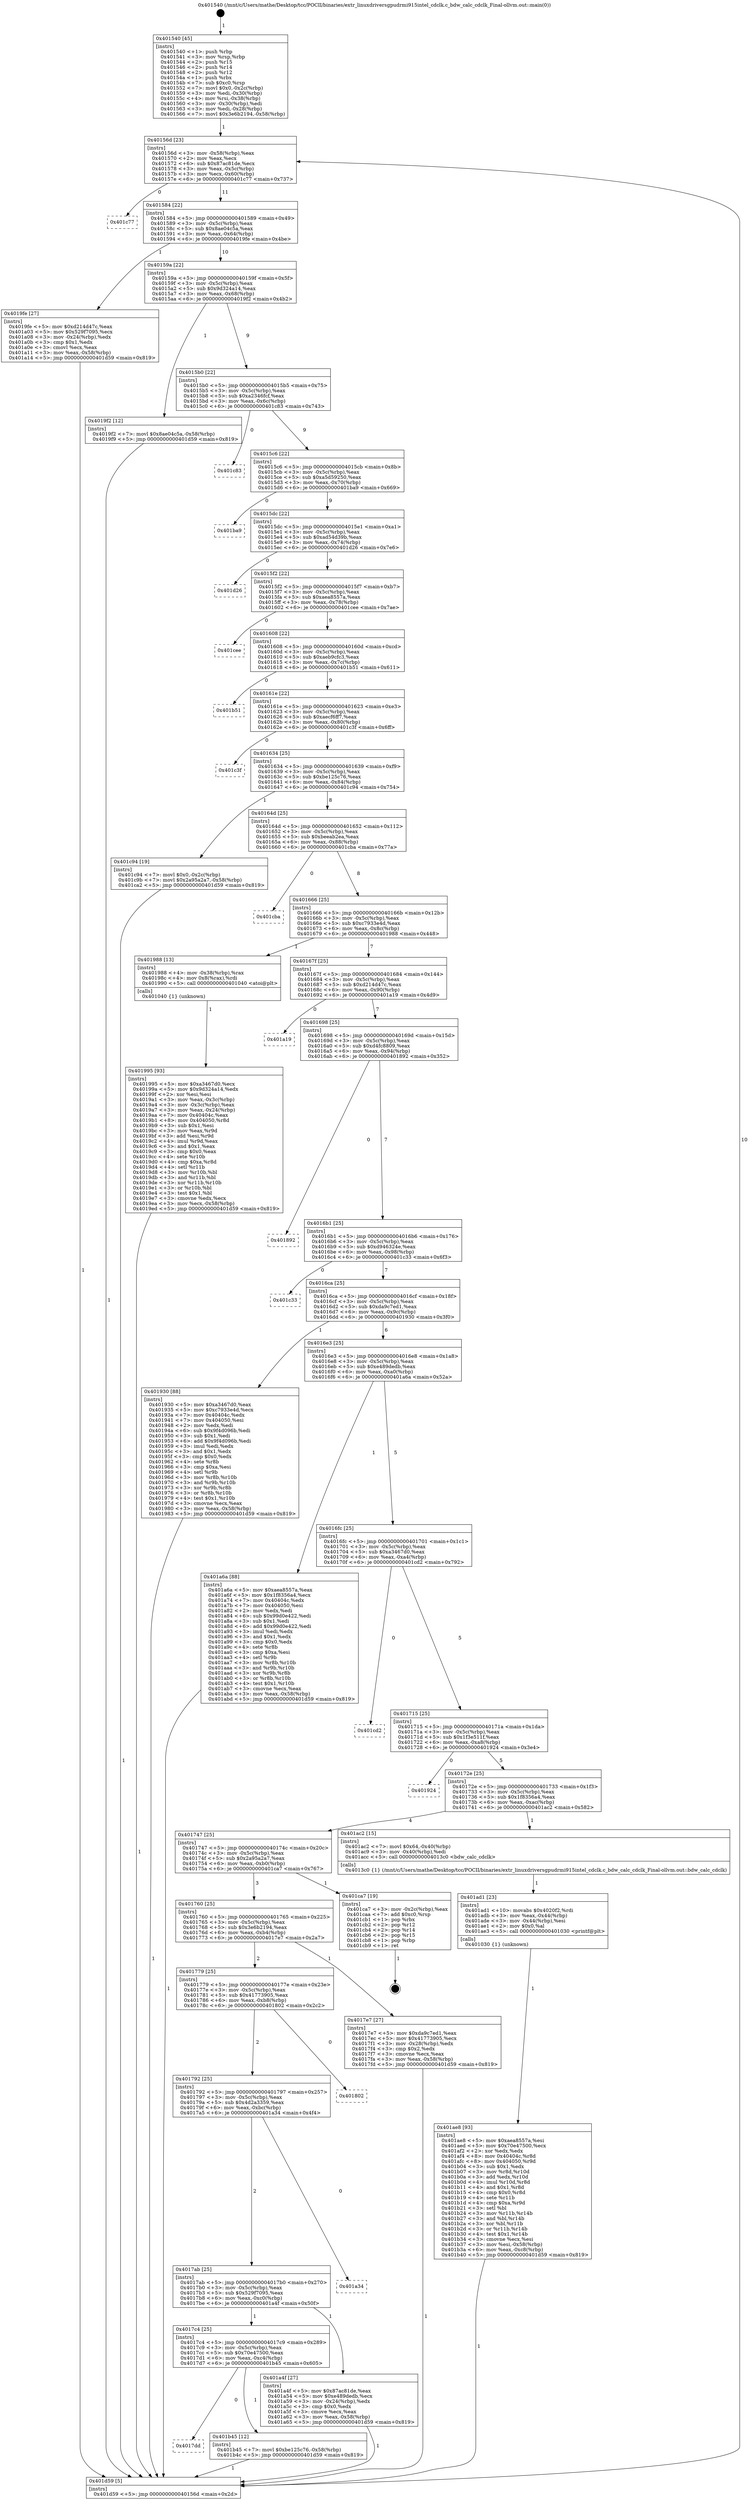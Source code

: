 digraph "0x401540" {
  label = "0x401540 (/mnt/c/Users/mathe/Desktop/tcc/POCII/binaries/extr_linuxdriversgpudrmi915intel_cdclk.c_bdw_calc_cdclk_Final-ollvm.out::main(0))"
  labelloc = "t"
  node[shape=record]

  Entry [label="",width=0.3,height=0.3,shape=circle,fillcolor=black,style=filled]
  "0x40156d" [label="{
     0x40156d [23]\l
     | [instrs]\l
     &nbsp;&nbsp;0x40156d \<+3\>: mov -0x58(%rbp),%eax\l
     &nbsp;&nbsp;0x401570 \<+2\>: mov %eax,%ecx\l
     &nbsp;&nbsp;0x401572 \<+6\>: sub $0x87ac81de,%ecx\l
     &nbsp;&nbsp;0x401578 \<+3\>: mov %eax,-0x5c(%rbp)\l
     &nbsp;&nbsp;0x40157b \<+3\>: mov %ecx,-0x60(%rbp)\l
     &nbsp;&nbsp;0x40157e \<+6\>: je 0000000000401c77 \<main+0x737\>\l
  }"]
  "0x401c77" [label="{
     0x401c77\l
  }", style=dashed]
  "0x401584" [label="{
     0x401584 [22]\l
     | [instrs]\l
     &nbsp;&nbsp;0x401584 \<+5\>: jmp 0000000000401589 \<main+0x49\>\l
     &nbsp;&nbsp;0x401589 \<+3\>: mov -0x5c(%rbp),%eax\l
     &nbsp;&nbsp;0x40158c \<+5\>: sub $0x8ae04c5a,%eax\l
     &nbsp;&nbsp;0x401591 \<+3\>: mov %eax,-0x64(%rbp)\l
     &nbsp;&nbsp;0x401594 \<+6\>: je 00000000004019fe \<main+0x4be\>\l
  }"]
  Exit [label="",width=0.3,height=0.3,shape=circle,fillcolor=black,style=filled,peripheries=2]
  "0x4019fe" [label="{
     0x4019fe [27]\l
     | [instrs]\l
     &nbsp;&nbsp;0x4019fe \<+5\>: mov $0xd214d47c,%eax\l
     &nbsp;&nbsp;0x401a03 \<+5\>: mov $0x529f7095,%ecx\l
     &nbsp;&nbsp;0x401a08 \<+3\>: mov -0x24(%rbp),%edx\l
     &nbsp;&nbsp;0x401a0b \<+3\>: cmp $0x1,%edx\l
     &nbsp;&nbsp;0x401a0e \<+3\>: cmovl %ecx,%eax\l
     &nbsp;&nbsp;0x401a11 \<+3\>: mov %eax,-0x58(%rbp)\l
     &nbsp;&nbsp;0x401a14 \<+5\>: jmp 0000000000401d59 \<main+0x819\>\l
  }"]
  "0x40159a" [label="{
     0x40159a [22]\l
     | [instrs]\l
     &nbsp;&nbsp;0x40159a \<+5\>: jmp 000000000040159f \<main+0x5f\>\l
     &nbsp;&nbsp;0x40159f \<+3\>: mov -0x5c(%rbp),%eax\l
     &nbsp;&nbsp;0x4015a2 \<+5\>: sub $0x9d324a14,%eax\l
     &nbsp;&nbsp;0x4015a7 \<+3\>: mov %eax,-0x68(%rbp)\l
     &nbsp;&nbsp;0x4015aa \<+6\>: je 00000000004019f2 \<main+0x4b2\>\l
  }"]
  "0x4017dd" [label="{
     0x4017dd\l
  }", style=dashed]
  "0x4019f2" [label="{
     0x4019f2 [12]\l
     | [instrs]\l
     &nbsp;&nbsp;0x4019f2 \<+7\>: movl $0x8ae04c5a,-0x58(%rbp)\l
     &nbsp;&nbsp;0x4019f9 \<+5\>: jmp 0000000000401d59 \<main+0x819\>\l
  }"]
  "0x4015b0" [label="{
     0x4015b0 [22]\l
     | [instrs]\l
     &nbsp;&nbsp;0x4015b0 \<+5\>: jmp 00000000004015b5 \<main+0x75\>\l
     &nbsp;&nbsp;0x4015b5 \<+3\>: mov -0x5c(%rbp),%eax\l
     &nbsp;&nbsp;0x4015b8 \<+5\>: sub $0xa2346fcf,%eax\l
     &nbsp;&nbsp;0x4015bd \<+3\>: mov %eax,-0x6c(%rbp)\l
     &nbsp;&nbsp;0x4015c0 \<+6\>: je 0000000000401c83 \<main+0x743\>\l
  }"]
  "0x401b45" [label="{
     0x401b45 [12]\l
     | [instrs]\l
     &nbsp;&nbsp;0x401b45 \<+7\>: movl $0xbe125c76,-0x58(%rbp)\l
     &nbsp;&nbsp;0x401b4c \<+5\>: jmp 0000000000401d59 \<main+0x819\>\l
  }"]
  "0x401c83" [label="{
     0x401c83\l
  }", style=dashed]
  "0x4015c6" [label="{
     0x4015c6 [22]\l
     | [instrs]\l
     &nbsp;&nbsp;0x4015c6 \<+5\>: jmp 00000000004015cb \<main+0x8b\>\l
     &nbsp;&nbsp;0x4015cb \<+3\>: mov -0x5c(%rbp),%eax\l
     &nbsp;&nbsp;0x4015ce \<+5\>: sub $0xa5d59250,%eax\l
     &nbsp;&nbsp;0x4015d3 \<+3\>: mov %eax,-0x70(%rbp)\l
     &nbsp;&nbsp;0x4015d6 \<+6\>: je 0000000000401ba9 \<main+0x669\>\l
  }"]
  "0x401ae8" [label="{
     0x401ae8 [93]\l
     | [instrs]\l
     &nbsp;&nbsp;0x401ae8 \<+5\>: mov $0xaea8557a,%esi\l
     &nbsp;&nbsp;0x401aed \<+5\>: mov $0x70e47500,%ecx\l
     &nbsp;&nbsp;0x401af2 \<+2\>: xor %edx,%edx\l
     &nbsp;&nbsp;0x401af4 \<+8\>: mov 0x40404c,%r8d\l
     &nbsp;&nbsp;0x401afc \<+8\>: mov 0x404050,%r9d\l
     &nbsp;&nbsp;0x401b04 \<+3\>: sub $0x1,%edx\l
     &nbsp;&nbsp;0x401b07 \<+3\>: mov %r8d,%r10d\l
     &nbsp;&nbsp;0x401b0a \<+3\>: add %edx,%r10d\l
     &nbsp;&nbsp;0x401b0d \<+4\>: imul %r10d,%r8d\l
     &nbsp;&nbsp;0x401b11 \<+4\>: and $0x1,%r8d\l
     &nbsp;&nbsp;0x401b15 \<+4\>: cmp $0x0,%r8d\l
     &nbsp;&nbsp;0x401b19 \<+4\>: sete %r11b\l
     &nbsp;&nbsp;0x401b1d \<+4\>: cmp $0xa,%r9d\l
     &nbsp;&nbsp;0x401b21 \<+3\>: setl %bl\l
     &nbsp;&nbsp;0x401b24 \<+3\>: mov %r11b,%r14b\l
     &nbsp;&nbsp;0x401b27 \<+3\>: and %bl,%r14b\l
     &nbsp;&nbsp;0x401b2a \<+3\>: xor %bl,%r11b\l
     &nbsp;&nbsp;0x401b2d \<+3\>: or %r11b,%r14b\l
     &nbsp;&nbsp;0x401b30 \<+4\>: test $0x1,%r14b\l
     &nbsp;&nbsp;0x401b34 \<+3\>: cmovne %ecx,%esi\l
     &nbsp;&nbsp;0x401b37 \<+3\>: mov %esi,-0x58(%rbp)\l
     &nbsp;&nbsp;0x401b3a \<+6\>: mov %eax,-0xc8(%rbp)\l
     &nbsp;&nbsp;0x401b40 \<+5\>: jmp 0000000000401d59 \<main+0x819\>\l
  }"]
  "0x401ba9" [label="{
     0x401ba9\l
  }", style=dashed]
  "0x4015dc" [label="{
     0x4015dc [22]\l
     | [instrs]\l
     &nbsp;&nbsp;0x4015dc \<+5\>: jmp 00000000004015e1 \<main+0xa1\>\l
     &nbsp;&nbsp;0x4015e1 \<+3\>: mov -0x5c(%rbp),%eax\l
     &nbsp;&nbsp;0x4015e4 \<+5\>: sub $0xad54d39b,%eax\l
     &nbsp;&nbsp;0x4015e9 \<+3\>: mov %eax,-0x74(%rbp)\l
     &nbsp;&nbsp;0x4015ec \<+6\>: je 0000000000401d26 \<main+0x7e6\>\l
  }"]
  "0x401ad1" [label="{
     0x401ad1 [23]\l
     | [instrs]\l
     &nbsp;&nbsp;0x401ad1 \<+10\>: movabs $0x4020f2,%rdi\l
     &nbsp;&nbsp;0x401adb \<+3\>: mov %eax,-0x44(%rbp)\l
     &nbsp;&nbsp;0x401ade \<+3\>: mov -0x44(%rbp),%esi\l
     &nbsp;&nbsp;0x401ae1 \<+2\>: mov $0x0,%al\l
     &nbsp;&nbsp;0x401ae3 \<+5\>: call 0000000000401030 \<printf@plt\>\l
     | [calls]\l
     &nbsp;&nbsp;0x401030 \{1\} (unknown)\l
  }"]
  "0x401d26" [label="{
     0x401d26\l
  }", style=dashed]
  "0x4015f2" [label="{
     0x4015f2 [22]\l
     | [instrs]\l
     &nbsp;&nbsp;0x4015f2 \<+5\>: jmp 00000000004015f7 \<main+0xb7\>\l
     &nbsp;&nbsp;0x4015f7 \<+3\>: mov -0x5c(%rbp),%eax\l
     &nbsp;&nbsp;0x4015fa \<+5\>: sub $0xaea8557a,%eax\l
     &nbsp;&nbsp;0x4015ff \<+3\>: mov %eax,-0x78(%rbp)\l
     &nbsp;&nbsp;0x401602 \<+6\>: je 0000000000401cee \<main+0x7ae\>\l
  }"]
  "0x4017c4" [label="{
     0x4017c4 [25]\l
     | [instrs]\l
     &nbsp;&nbsp;0x4017c4 \<+5\>: jmp 00000000004017c9 \<main+0x289\>\l
     &nbsp;&nbsp;0x4017c9 \<+3\>: mov -0x5c(%rbp),%eax\l
     &nbsp;&nbsp;0x4017cc \<+5\>: sub $0x70e47500,%eax\l
     &nbsp;&nbsp;0x4017d1 \<+6\>: mov %eax,-0xc4(%rbp)\l
     &nbsp;&nbsp;0x4017d7 \<+6\>: je 0000000000401b45 \<main+0x605\>\l
  }"]
  "0x401cee" [label="{
     0x401cee\l
  }", style=dashed]
  "0x401608" [label="{
     0x401608 [22]\l
     | [instrs]\l
     &nbsp;&nbsp;0x401608 \<+5\>: jmp 000000000040160d \<main+0xcd\>\l
     &nbsp;&nbsp;0x40160d \<+3\>: mov -0x5c(%rbp),%eax\l
     &nbsp;&nbsp;0x401610 \<+5\>: sub $0xaeb9cfc3,%eax\l
     &nbsp;&nbsp;0x401615 \<+3\>: mov %eax,-0x7c(%rbp)\l
     &nbsp;&nbsp;0x401618 \<+6\>: je 0000000000401b51 \<main+0x611\>\l
  }"]
  "0x401a4f" [label="{
     0x401a4f [27]\l
     | [instrs]\l
     &nbsp;&nbsp;0x401a4f \<+5\>: mov $0x87ac81de,%eax\l
     &nbsp;&nbsp;0x401a54 \<+5\>: mov $0xe489dedb,%ecx\l
     &nbsp;&nbsp;0x401a59 \<+3\>: mov -0x24(%rbp),%edx\l
     &nbsp;&nbsp;0x401a5c \<+3\>: cmp $0x0,%edx\l
     &nbsp;&nbsp;0x401a5f \<+3\>: cmove %ecx,%eax\l
     &nbsp;&nbsp;0x401a62 \<+3\>: mov %eax,-0x58(%rbp)\l
     &nbsp;&nbsp;0x401a65 \<+5\>: jmp 0000000000401d59 \<main+0x819\>\l
  }"]
  "0x401b51" [label="{
     0x401b51\l
  }", style=dashed]
  "0x40161e" [label="{
     0x40161e [22]\l
     | [instrs]\l
     &nbsp;&nbsp;0x40161e \<+5\>: jmp 0000000000401623 \<main+0xe3\>\l
     &nbsp;&nbsp;0x401623 \<+3\>: mov -0x5c(%rbp),%eax\l
     &nbsp;&nbsp;0x401626 \<+5\>: sub $0xaecf6ff7,%eax\l
     &nbsp;&nbsp;0x40162b \<+3\>: mov %eax,-0x80(%rbp)\l
     &nbsp;&nbsp;0x40162e \<+6\>: je 0000000000401c3f \<main+0x6ff\>\l
  }"]
  "0x4017ab" [label="{
     0x4017ab [25]\l
     | [instrs]\l
     &nbsp;&nbsp;0x4017ab \<+5\>: jmp 00000000004017b0 \<main+0x270\>\l
     &nbsp;&nbsp;0x4017b0 \<+3\>: mov -0x5c(%rbp),%eax\l
     &nbsp;&nbsp;0x4017b3 \<+5\>: sub $0x529f7095,%eax\l
     &nbsp;&nbsp;0x4017b8 \<+6\>: mov %eax,-0xc0(%rbp)\l
     &nbsp;&nbsp;0x4017be \<+6\>: je 0000000000401a4f \<main+0x50f\>\l
  }"]
  "0x401c3f" [label="{
     0x401c3f\l
  }", style=dashed]
  "0x401634" [label="{
     0x401634 [25]\l
     | [instrs]\l
     &nbsp;&nbsp;0x401634 \<+5\>: jmp 0000000000401639 \<main+0xf9\>\l
     &nbsp;&nbsp;0x401639 \<+3\>: mov -0x5c(%rbp),%eax\l
     &nbsp;&nbsp;0x40163c \<+5\>: sub $0xbe125c76,%eax\l
     &nbsp;&nbsp;0x401641 \<+6\>: mov %eax,-0x84(%rbp)\l
     &nbsp;&nbsp;0x401647 \<+6\>: je 0000000000401c94 \<main+0x754\>\l
  }"]
  "0x401a34" [label="{
     0x401a34\l
  }", style=dashed]
  "0x401c94" [label="{
     0x401c94 [19]\l
     | [instrs]\l
     &nbsp;&nbsp;0x401c94 \<+7\>: movl $0x0,-0x2c(%rbp)\l
     &nbsp;&nbsp;0x401c9b \<+7\>: movl $0x2a95a2a7,-0x58(%rbp)\l
     &nbsp;&nbsp;0x401ca2 \<+5\>: jmp 0000000000401d59 \<main+0x819\>\l
  }"]
  "0x40164d" [label="{
     0x40164d [25]\l
     | [instrs]\l
     &nbsp;&nbsp;0x40164d \<+5\>: jmp 0000000000401652 \<main+0x112\>\l
     &nbsp;&nbsp;0x401652 \<+3\>: mov -0x5c(%rbp),%eax\l
     &nbsp;&nbsp;0x401655 \<+5\>: sub $0xbeeab2ea,%eax\l
     &nbsp;&nbsp;0x40165a \<+6\>: mov %eax,-0x88(%rbp)\l
     &nbsp;&nbsp;0x401660 \<+6\>: je 0000000000401cba \<main+0x77a\>\l
  }"]
  "0x401792" [label="{
     0x401792 [25]\l
     | [instrs]\l
     &nbsp;&nbsp;0x401792 \<+5\>: jmp 0000000000401797 \<main+0x257\>\l
     &nbsp;&nbsp;0x401797 \<+3\>: mov -0x5c(%rbp),%eax\l
     &nbsp;&nbsp;0x40179a \<+5\>: sub $0x4d2a3359,%eax\l
     &nbsp;&nbsp;0x40179f \<+6\>: mov %eax,-0xbc(%rbp)\l
     &nbsp;&nbsp;0x4017a5 \<+6\>: je 0000000000401a34 \<main+0x4f4\>\l
  }"]
  "0x401cba" [label="{
     0x401cba\l
  }", style=dashed]
  "0x401666" [label="{
     0x401666 [25]\l
     | [instrs]\l
     &nbsp;&nbsp;0x401666 \<+5\>: jmp 000000000040166b \<main+0x12b\>\l
     &nbsp;&nbsp;0x40166b \<+3\>: mov -0x5c(%rbp),%eax\l
     &nbsp;&nbsp;0x40166e \<+5\>: sub $0xc7933e4d,%eax\l
     &nbsp;&nbsp;0x401673 \<+6\>: mov %eax,-0x8c(%rbp)\l
     &nbsp;&nbsp;0x401679 \<+6\>: je 0000000000401988 \<main+0x448\>\l
  }"]
  "0x401802" [label="{
     0x401802\l
  }", style=dashed]
  "0x401988" [label="{
     0x401988 [13]\l
     | [instrs]\l
     &nbsp;&nbsp;0x401988 \<+4\>: mov -0x38(%rbp),%rax\l
     &nbsp;&nbsp;0x40198c \<+4\>: mov 0x8(%rax),%rdi\l
     &nbsp;&nbsp;0x401990 \<+5\>: call 0000000000401040 \<atoi@plt\>\l
     | [calls]\l
     &nbsp;&nbsp;0x401040 \{1\} (unknown)\l
  }"]
  "0x40167f" [label="{
     0x40167f [25]\l
     | [instrs]\l
     &nbsp;&nbsp;0x40167f \<+5\>: jmp 0000000000401684 \<main+0x144\>\l
     &nbsp;&nbsp;0x401684 \<+3\>: mov -0x5c(%rbp),%eax\l
     &nbsp;&nbsp;0x401687 \<+5\>: sub $0xd214d47c,%eax\l
     &nbsp;&nbsp;0x40168c \<+6\>: mov %eax,-0x90(%rbp)\l
     &nbsp;&nbsp;0x401692 \<+6\>: je 0000000000401a19 \<main+0x4d9\>\l
  }"]
  "0x401995" [label="{
     0x401995 [93]\l
     | [instrs]\l
     &nbsp;&nbsp;0x401995 \<+5\>: mov $0xa3467d0,%ecx\l
     &nbsp;&nbsp;0x40199a \<+5\>: mov $0x9d324a14,%edx\l
     &nbsp;&nbsp;0x40199f \<+2\>: xor %esi,%esi\l
     &nbsp;&nbsp;0x4019a1 \<+3\>: mov %eax,-0x3c(%rbp)\l
     &nbsp;&nbsp;0x4019a4 \<+3\>: mov -0x3c(%rbp),%eax\l
     &nbsp;&nbsp;0x4019a7 \<+3\>: mov %eax,-0x24(%rbp)\l
     &nbsp;&nbsp;0x4019aa \<+7\>: mov 0x40404c,%eax\l
     &nbsp;&nbsp;0x4019b1 \<+8\>: mov 0x404050,%r8d\l
     &nbsp;&nbsp;0x4019b9 \<+3\>: sub $0x1,%esi\l
     &nbsp;&nbsp;0x4019bc \<+3\>: mov %eax,%r9d\l
     &nbsp;&nbsp;0x4019bf \<+3\>: add %esi,%r9d\l
     &nbsp;&nbsp;0x4019c2 \<+4\>: imul %r9d,%eax\l
     &nbsp;&nbsp;0x4019c6 \<+3\>: and $0x1,%eax\l
     &nbsp;&nbsp;0x4019c9 \<+3\>: cmp $0x0,%eax\l
     &nbsp;&nbsp;0x4019cc \<+4\>: sete %r10b\l
     &nbsp;&nbsp;0x4019d0 \<+4\>: cmp $0xa,%r8d\l
     &nbsp;&nbsp;0x4019d4 \<+4\>: setl %r11b\l
     &nbsp;&nbsp;0x4019d8 \<+3\>: mov %r10b,%bl\l
     &nbsp;&nbsp;0x4019db \<+3\>: and %r11b,%bl\l
     &nbsp;&nbsp;0x4019de \<+3\>: xor %r11b,%r10b\l
     &nbsp;&nbsp;0x4019e1 \<+3\>: or %r10b,%bl\l
     &nbsp;&nbsp;0x4019e4 \<+3\>: test $0x1,%bl\l
     &nbsp;&nbsp;0x4019e7 \<+3\>: cmovne %edx,%ecx\l
     &nbsp;&nbsp;0x4019ea \<+3\>: mov %ecx,-0x58(%rbp)\l
     &nbsp;&nbsp;0x4019ed \<+5\>: jmp 0000000000401d59 \<main+0x819\>\l
  }"]
  "0x401a19" [label="{
     0x401a19\l
  }", style=dashed]
  "0x401698" [label="{
     0x401698 [25]\l
     | [instrs]\l
     &nbsp;&nbsp;0x401698 \<+5\>: jmp 000000000040169d \<main+0x15d\>\l
     &nbsp;&nbsp;0x40169d \<+3\>: mov -0x5c(%rbp),%eax\l
     &nbsp;&nbsp;0x4016a0 \<+5\>: sub $0xd4fc8809,%eax\l
     &nbsp;&nbsp;0x4016a5 \<+6\>: mov %eax,-0x94(%rbp)\l
     &nbsp;&nbsp;0x4016ab \<+6\>: je 0000000000401892 \<main+0x352\>\l
  }"]
  "0x401540" [label="{
     0x401540 [45]\l
     | [instrs]\l
     &nbsp;&nbsp;0x401540 \<+1\>: push %rbp\l
     &nbsp;&nbsp;0x401541 \<+3\>: mov %rsp,%rbp\l
     &nbsp;&nbsp;0x401544 \<+2\>: push %r15\l
     &nbsp;&nbsp;0x401546 \<+2\>: push %r14\l
     &nbsp;&nbsp;0x401548 \<+2\>: push %r12\l
     &nbsp;&nbsp;0x40154a \<+1\>: push %rbx\l
     &nbsp;&nbsp;0x40154b \<+7\>: sub $0xc0,%rsp\l
     &nbsp;&nbsp;0x401552 \<+7\>: movl $0x0,-0x2c(%rbp)\l
     &nbsp;&nbsp;0x401559 \<+3\>: mov %edi,-0x30(%rbp)\l
     &nbsp;&nbsp;0x40155c \<+4\>: mov %rsi,-0x38(%rbp)\l
     &nbsp;&nbsp;0x401560 \<+3\>: mov -0x30(%rbp),%edi\l
     &nbsp;&nbsp;0x401563 \<+3\>: mov %edi,-0x28(%rbp)\l
     &nbsp;&nbsp;0x401566 \<+7\>: movl $0x3e6b2194,-0x58(%rbp)\l
  }"]
  "0x401892" [label="{
     0x401892\l
  }", style=dashed]
  "0x4016b1" [label="{
     0x4016b1 [25]\l
     | [instrs]\l
     &nbsp;&nbsp;0x4016b1 \<+5\>: jmp 00000000004016b6 \<main+0x176\>\l
     &nbsp;&nbsp;0x4016b6 \<+3\>: mov -0x5c(%rbp),%eax\l
     &nbsp;&nbsp;0x4016b9 \<+5\>: sub $0xd946324e,%eax\l
     &nbsp;&nbsp;0x4016be \<+6\>: mov %eax,-0x98(%rbp)\l
     &nbsp;&nbsp;0x4016c4 \<+6\>: je 0000000000401c33 \<main+0x6f3\>\l
  }"]
  "0x401d59" [label="{
     0x401d59 [5]\l
     | [instrs]\l
     &nbsp;&nbsp;0x401d59 \<+5\>: jmp 000000000040156d \<main+0x2d\>\l
  }"]
  "0x401c33" [label="{
     0x401c33\l
  }", style=dashed]
  "0x4016ca" [label="{
     0x4016ca [25]\l
     | [instrs]\l
     &nbsp;&nbsp;0x4016ca \<+5\>: jmp 00000000004016cf \<main+0x18f\>\l
     &nbsp;&nbsp;0x4016cf \<+3\>: mov -0x5c(%rbp),%eax\l
     &nbsp;&nbsp;0x4016d2 \<+5\>: sub $0xda9c7ed1,%eax\l
     &nbsp;&nbsp;0x4016d7 \<+6\>: mov %eax,-0x9c(%rbp)\l
     &nbsp;&nbsp;0x4016dd \<+6\>: je 0000000000401930 \<main+0x3f0\>\l
  }"]
  "0x401779" [label="{
     0x401779 [25]\l
     | [instrs]\l
     &nbsp;&nbsp;0x401779 \<+5\>: jmp 000000000040177e \<main+0x23e\>\l
     &nbsp;&nbsp;0x40177e \<+3\>: mov -0x5c(%rbp),%eax\l
     &nbsp;&nbsp;0x401781 \<+5\>: sub $0x41773905,%eax\l
     &nbsp;&nbsp;0x401786 \<+6\>: mov %eax,-0xb8(%rbp)\l
     &nbsp;&nbsp;0x40178c \<+6\>: je 0000000000401802 \<main+0x2c2\>\l
  }"]
  "0x401930" [label="{
     0x401930 [88]\l
     | [instrs]\l
     &nbsp;&nbsp;0x401930 \<+5\>: mov $0xa3467d0,%eax\l
     &nbsp;&nbsp;0x401935 \<+5\>: mov $0xc7933e4d,%ecx\l
     &nbsp;&nbsp;0x40193a \<+7\>: mov 0x40404c,%edx\l
     &nbsp;&nbsp;0x401941 \<+7\>: mov 0x404050,%esi\l
     &nbsp;&nbsp;0x401948 \<+2\>: mov %edx,%edi\l
     &nbsp;&nbsp;0x40194a \<+6\>: sub $0x9f4d096b,%edi\l
     &nbsp;&nbsp;0x401950 \<+3\>: sub $0x1,%edi\l
     &nbsp;&nbsp;0x401953 \<+6\>: add $0x9f4d096b,%edi\l
     &nbsp;&nbsp;0x401959 \<+3\>: imul %edi,%edx\l
     &nbsp;&nbsp;0x40195c \<+3\>: and $0x1,%edx\l
     &nbsp;&nbsp;0x40195f \<+3\>: cmp $0x0,%edx\l
     &nbsp;&nbsp;0x401962 \<+4\>: sete %r8b\l
     &nbsp;&nbsp;0x401966 \<+3\>: cmp $0xa,%esi\l
     &nbsp;&nbsp;0x401969 \<+4\>: setl %r9b\l
     &nbsp;&nbsp;0x40196d \<+3\>: mov %r8b,%r10b\l
     &nbsp;&nbsp;0x401970 \<+3\>: and %r9b,%r10b\l
     &nbsp;&nbsp;0x401973 \<+3\>: xor %r9b,%r8b\l
     &nbsp;&nbsp;0x401976 \<+3\>: or %r8b,%r10b\l
     &nbsp;&nbsp;0x401979 \<+4\>: test $0x1,%r10b\l
     &nbsp;&nbsp;0x40197d \<+3\>: cmovne %ecx,%eax\l
     &nbsp;&nbsp;0x401980 \<+3\>: mov %eax,-0x58(%rbp)\l
     &nbsp;&nbsp;0x401983 \<+5\>: jmp 0000000000401d59 \<main+0x819\>\l
  }"]
  "0x4016e3" [label="{
     0x4016e3 [25]\l
     | [instrs]\l
     &nbsp;&nbsp;0x4016e3 \<+5\>: jmp 00000000004016e8 \<main+0x1a8\>\l
     &nbsp;&nbsp;0x4016e8 \<+3\>: mov -0x5c(%rbp),%eax\l
     &nbsp;&nbsp;0x4016eb \<+5\>: sub $0xe489dedb,%eax\l
     &nbsp;&nbsp;0x4016f0 \<+6\>: mov %eax,-0xa0(%rbp)\l
     &nbsp;&nbsp;0x4016f6 \<+6\>: je 0000000000401a6a \<main+0x52a\>\l
  }"]
  "0x4017e7" [label="{
     0x4017e7 [27]\l
     | [instrs]\l
     &nbsp;&nbsp;0x4017e7 \<+5\>: mov $0xda9c7ed1,%eax\l
     &nbsp;&nbsp;0x4017ec \<+5\>: mov $0x41773905,%ecx\l
     &nbsp;&nbsp;0x4017f1 \<+3\>: mov -0x28(%rbp),%edx\l
     &nbsp;&nbsp;0x4017f4 \<+3\>: cmp $0x2,%edx\l
     &nbsp;&nbsp;0x4017f7 \<+3\>: cmovne %ecx,%eax\l
     &nbsp;&nbsp;0x4017fa \<+3\>: mov %eax,-0x58(%rbp)\l
     &nbsp;&nbsp;0x4017fd \<+5\>: jmp 0000000000401d59 \<main+0x819\>\l
  }"]
  "0x401a6a" [label="{
     0x401a6a [88]\l
     | [instrs]\l
     &nbsp;&nbsp;0x401a6a \<+5\>: mov $0xaea8557a,%eax\l
     &nbsp;&nbsp;0x401a6f \<+5\>: mov $0x1f8356a4,%ecx\l
     &nbsp;&nbsp;0x401a74 \<+7\>: mov 0x40404c,%edx\l
     &nbsp;&nbsp;0x401a7b \<+7\>: mov 0x404050,%esi\l
     &nbsp;&nbsp;0x401a82 \<+2\>: mov %edx,%edi\l
     &nbsp;&nbsp;0x401a84 \<+6\>: sub $0x99d0e422,%edi\l
     &nbsp;&nbsp;0x401a8a \<+3\>: sub $0x1,%edi\l
     &nbsp;&nbsp;0x401a8d \<+6\>: add $0x99d0e422,%edi\l
     &nbsp;&nbsp;0x401a93 \<+3\>: imul %edi,%edx\l
     &nbsp;&nbsp;0x401a96 \<+3\>: and $0x1,%edx\l
     &nbsp;&nbsp;0x401a99 \<+3\>: cmp $0x0,%edx\l
     &nbsp;&nbsp;0x401a9c \<+4\>: sete %r8b\l
     &nbsp;&nbsp;0x401aa0 \<+3\>: cmp $0xa,%esi\l
     &nbsp;&nbsp;0x401aa3 \<+4\>: setl %r9b\l
     &nbsp;&nbsp;0x401aa7 \<+3\>: mov %r8b,%r10b\l
     &nbsp;&nbsp;0x401aaa \<+3\>: and %r9b,%r10b\l
     &nbsp;&nbsp;0x401aad \<+3\>: xor %r9b,%r8b\l
     &nbsp;&nbsp;0x401ab0 \<+3\>: or %r8b,%r10b\l
     &nbsp;&nbsp;0x401ab3 \<+4\>: test $0x1,%r10b\l
     &nbsp;&nbsp;0x401ab7 \<+3\>: cmovne %ecx,%eax\l
     &nbsp;&nbsp;0x401aba \<+3\>: mov %eax,-0x58(%rbp)\l
     &nbsp;&nbsp;0x401abd \<+5\>: jmp 0000000000401d59 \<main+0x819\>\l
  }"]
  "0x4016fc" [label="{
     0x4016fc [25]\l
     | [instrs]\l
     &nbsp;&nbsp;0x4016fc \<+5\>: jmp 0000000000401701 \<main+0x1c1\>\l
     &nbsp;&nbsp;0x401701 \<+3\>: mov -0x5c(%rbp),%eax\l
     &nbsp;&nbsp;0x401704 \<+5\>: sub $0xa3467d0,%eax\l
     &nbsp;&nbsp;0x401709 \<+6\>: mov %eax,-0xa4(%rbp)\l
     &nbsp;&nbsp;0x40170f \<+6\>: je 0000000000401cd2 \<main+0x792\>\l
  }"]
  "0x401760" [label="{
     0x401760 [25]\l
     | [instrs]\l
     &nbsp;&nbsp;0x401760 \<+5\>: jmp 0000000000401765 \<main+0x225\>\l
     &nbsp;&nbsp;0x401765 \<+3\>: mov -0x5c(%rbp),%eax\l
     &nbsp;&nbsp;0x401768 \<+5\>: sub $0x3e6b2194,%eax\l
     &nbsp;&nbsp;0x40176d \<+6\>: mov %eax,-0xb4(%rbp)\l
     &nbsp;&nbsp;0x401773 \<+6\>: je 00000000004017e7 \<main+0x2a7\>\l
  }"]
  "0x401cd2" [label="{
     0x401cd2\l
  }", style=dashed]
  "0x401715" [label="{
     0x401715 [25]\l
     | [instrs]\l
     &nbsp;&nbsp;0x401715 \<+5\>: jmp 000000000040171a \<main+0x1da\>\l
     &nbsp;&nbsp;0x40171a \<+3\>: mov -0x5c(%rbp),%eax\l
     &nbsp;&nbsp;0x40171d \<+5\>: sub $0x1f3e511f,%eax\l
     &nbsp;&nbsp;0x401722 \<+6\>: mov %eax,-0xa8(%rbp)\l
     &nbsp;&nbsp;0x401728 \<+6\>: je 0000000000401924 \<main+0x3e4\>\l
  }"]
  "0x401ca7" [label="{
     0x401ca7 [19]\l
     | [instrs]\l
     &nbsp;&nbsp;0x401ca7 \<+3\>: mov -0x2c(%rbp),%eax\l
     &nbsp;&nbsp;0x401caa \<+7\>: add $0xc0,%rsp\l
     &nbsp;&nbsp;0x401cb1 \<+1\>: pop %rbx\l
     &nbsp;&nbsp;0x401cb2 \<+2\>: pop %r12\l
     &nbsp;&nbsp;0x401cb4 \<+2\>: pop %r14\l
     &nbsp;&nbsp;0x401cb6 \<+2\>: pop %r15\l
     &nbsp;&nbsp;0x401cb8 \<+1\>: pop %rbp\l
     &nbsp;&nbsp;0x401cb9 \<+1\>: ret\l
  }"]
  "0x401924" [label="{
     0x401924\l
  }", style=dashed]
  "0x40172e" [label="{
     0x40172e [25]\l
     | [instrs]\l
     &nbsp;&nbsp;0x40172e \<+5\>: jmp 0000000000401733 \<main+0x1f3\>\l
     &nbsp;&nbsp;0x401733 \<+3\>: mov -0x5c(%rbp),%eax\l
     &nbsp;&nbsp;0x401736 \<+5\>: sub $0x1f8356a4,%eax\l
     &nbsp;&nbsp;0x40173b \<+6\>: mov %eax,-0xac(%rbp)\l
     &nbsp;&nbsp;0x401741 \<+6\>: je 0000000000401ac2 \<main+0x582\>\l
  }"]
  "0x401747" [label="{
     0x401747 [25]\l
     | [instrs]\l
     &nbsp;&nbsp;0x401747 \<+5\>: jmp 000000000040174c \<main+0x20c\>\l
     &nbsp;&nbsp;0x40174c \<+3\>: mov -0x5c(%rbp),%eax\l
     &nbsp;&nbsp;0x40174f \<+5\>: sub $0x2a95a2a7,%eax\l
     &nbsp;&nbsp;0x401754 \<+6\>: mov %eax,-0xb0(%rbp)\l
     &nbsp;&nbsp;0x40175a \<+6\>: je 0000000000401ca7 \<main+0x767\>\l
  }"]
  "0x401ac2" [label="{
     0x401ac2 [15]\l
     | [instrs]\l
     &nbsp;&nbsp;0x401ac2 \<+7\>: movl $0x64,-0x40(%rbp)\l
     &nbsp;&nbsp;0x401ac9 \<+3\>: mov -0x40(%rbp),%edi\l
     &nbsp;&nbsp;0x401acc \<+5\>: call 00000000004013c0 \<bdw_calc_cdclk\>\l
     | [calls]\l
     &nbsp;&nbsp;0x4013c0 \{1\} (/mnt/c/Users/mathe/Desktop/tcc/POCII/binaries/extr_linuxdriversgpudrmi915intel_cdclk.c_bdw_calc_cdclk_Final-ollvm.out::bdw_calc_cdclk)\l
  }"]
  Entry -> "0x401540" [label=" 1"]
  "0x40156d" -> "0x401c77" [label=" 0"]
  "0x40156d" -> "0x401584" [label=" 11"]
  "0x401ca7" -> Exit [label=" 1"]
  "0x401584" -> "0x4019fe" [label=" 1"]
  "0x401584" -> "0x40159a" [label=" 10"]
  "0x401c94" -> "0x401d59" [label=" 1"]
  "0x40159a" -> "0x4019f2" [label=" 1"]
  "0x40159a" -> "0x4015b0" [label=" 9"]
  "0x401b45" -> "0x401d59" [label=" 1"]
  "0x4015b0" -> "0x401c83" [label=" 0"]
  "0x4015b0" -> "0x4015c6" [label=" 9"]
  "0x4017c4" -> "0x4017dd" [label=" 0"]
  "0x4015c6" -> "0x401ba9" [label=" 0"]
  "0x4015c6" -> "0x4015dc" [label=" 9"]
  "0x4017c4" -> "0x401b45" [label=" 1"]
  "0x4015dc" -> "0x401d26" [label=" 0"]
  "0x4015dc" -> "0x4015f2" [label=" 9"]
  "0x401ae8" -> "0x401d59" [label=" 1"]
  "0x4015f2" -> "0x401cee" [label=" 0"]
  "0x4015f2" -> "0x401608" [label=" 9"]
  "0x401ad1" -> "0x401ae8" [label=" 1"]
  "0x401608" -> "0x401b51" [label=" 0"]
  "0x401608" -> "0x40161e" [label=" 9"]
  "0x401ac2" -> "0x401ad1" [label=" 1"]
  "0x40161e" -> "0x401c3f" [label=" 0"]
  "0x40161e" -> "0x401634" [label=" 9"]
  "0x401a4f" -> "0x401d59" [label=" 1"]
  "0x401634" -> "0x401c94" [label=" 1"]
  "0x401634" -> "0x40164d" [label=" 8"]
  "0x4017ab" -> "0x4017c4" [label=" 1"]
  "0x40164d" -> "0x401cba" [label=" 0"]
  "0x40164d" -> "0x401666" [label=" 8"]
  "0x401a6a" -> "0x401d59" [label=" 1"]
  "0x401666" -> "0x401988" [label=" 1"]
  "0x401666" -> "0x40167f" [label=" 7"]
  "0x401792" -> "0x4017ab" [label=" 2"]
  "0x40167f" -> "0x401a19" [label=" 0"]
  "0x40167f" -> "0x401698" [label=" 7"]
  "0x4017ab" -> "0x401a4f" [label=" 1"]
  "0x401698" -> "0x401892" [label=" 0"]
  "0x401698" -> "0x4016b1" [label=" 7"]
  "0x401779" -> "0x401792" [label=" 2"]
  "0x4016b1" -> "0x401c33" [label=" 0"]
  "0x4016b1" -> "0x4016ca" [label=" 7"]
  "0x401779" -> "0x401802" [label=" 0"]
  "0x4016ca" -> "0x401930" [label=" 1"]
  "0x4016ca" -> "0x4016e3" [label=" 6"]
  "0x401792" -> "0x401a34" [label=" 0"]
  "0x4016e3" -> "0x401a6a" [label=" 1"]
  "0x4016e3" -> "0x4016fc" [label=" 5"]
  "0x4019fe" -> "0x401d59" [label=" 1"]
  "0x4016fc" -> "0x401cd2" [label=" 0"]
  "0x4016fc" -> "0x401715" [label=" 5"]
  "0x401995" -> "0x401d59" [label=" 1"]
  "0x401715" -> "0x401924" [label=" 0"]
  "0x401715" -> "0x40172e" [label=" 5"]
  "0x401988" -> "0x401995" [label=" 1"]
  "0x40172e" -> "0x401ac2" [label=" 1"]
  "0x40172e" -> "0x401747" [label=" 4"]
  "0x401930" -> "0x401d59" [label=" 1"]
  "0x401747" -> "0x401ca7" [label=" 1"]
  "0x401747" -> "0x401760" [label=" 3"]
  "0x4019f2" -> "0x401d59" [label=" 1"]
  "0x401760" -> "0x4017e7" [label=" 1"]
  "0x401760" -> "0x401779" [label=" 2"]
  "0x4017e7" -> "0x401d59" [label=" 1"]
  "0x401540" -> "0x40156d" [label=" 1"]
  "0x401d59" -> "0x40156d" [label=" 10"]
}
